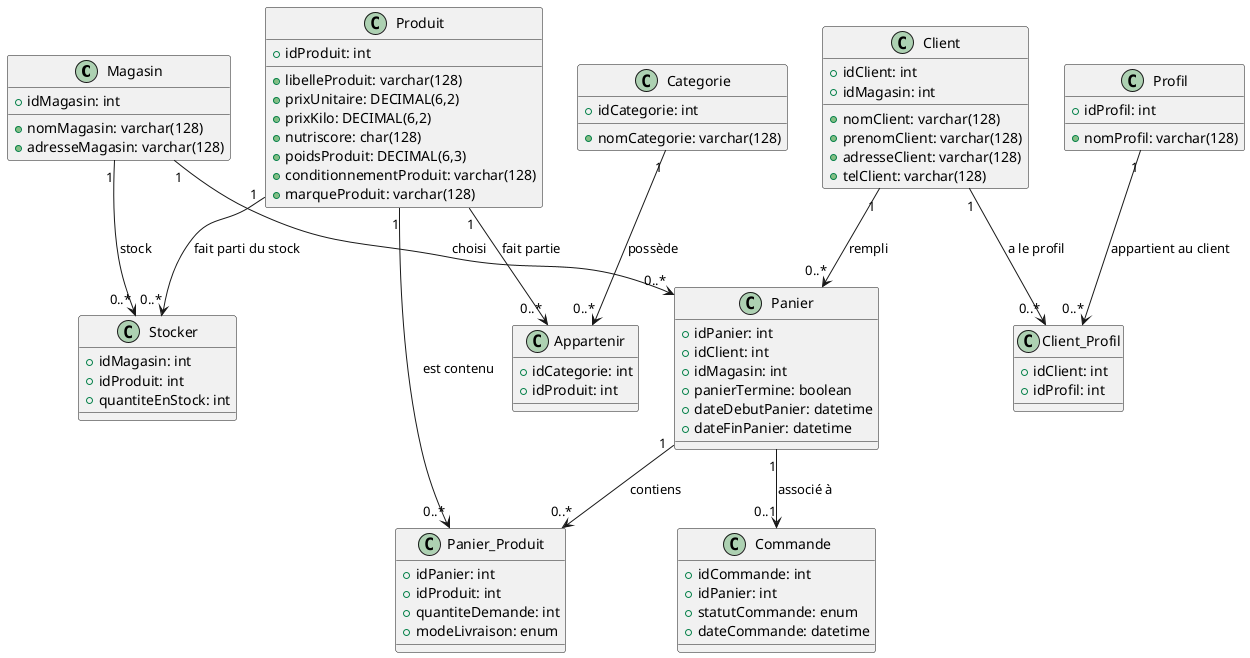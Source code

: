 @startuml schema-classes-uml

class Magasin {
    + idMagasin: int
    + nomMagasin: varchar(128)
    + adresseMagasin: varchar(128)
}

class Produit {
    + idProduit: int
    + libelleProduit: varchar(128)
    + prixUnitaire: DECIMAL(6,2)
    + prixKilo: DECIMAL(6,2)
    + nutriscore: char(128)
    + poidsProduit: DECIMAL(6,3)
    + conditionnementProduit: varchar(128)
    + marqueProduit: varchar(128)
}

class Categorie {
    + idCategorie: int
    + nomCategorie: varchar(128)
}

class Profil {
    + idProfil: int
    + nomProfil: varchar(128)
}

class Client {
    + idClient: int
    + idMagasin: int
    + nomClient: varchar(128)
    + prenomClient: varchar(128)
    + adresseClient: varchar(128)
    + telClient: varchar(128)
}

class Client_Profil {
    + idClient: int
    + idProfil: int
}

class Appartenir {
    + idCategorie: int
    + idProduit: int
}

class Stocker {
    + idMagasin: int
    + idProduit: int
    + quantiteEnStock: int
}

class Panier {
    + idPanier: int
    + idClient: int
    + idMagasin: int
    + panierTermine: boolean
    + dateDebutPanier: datetime
    + dateFinPanier: datetime
}

class Commande {
    + idCommande: int
    + idPanier: int
    + statutCommande: enum
    + dateCommande: datetime
}

class Panier_Produit {
    + idPanier: int
    + idProduit: int
    + quantiteDemande: int
    + modeLivraison: enum
}

'Les relations entre les tables'

Client "1" --> "0..*" Client_Profil : "a le profil"
Profil "1" --> "0..*" Client_Profil : "appartient au client"

Client "1" --> "0..*" Panier : "rempli"
Magasin "1" --> "0..*" Panier : "choisi"
Panier "1" --> "0..1" Commande : "associé à"

Panier "1" --> "0..*" Panier_Produit : "contiens"
Produit "1" --> "0..*" Panier_Produit : "est contenu"

Produit "1" --> "0..*" Appartenir : "fait partie"
Categorie "1" --> "0..*" Appartenir : "possède"

Magasin "1" --> "0..*" Stocker : "stock"
Produit "1" --> "0..*" Stocker : "fait parti du stock"
@enduml
